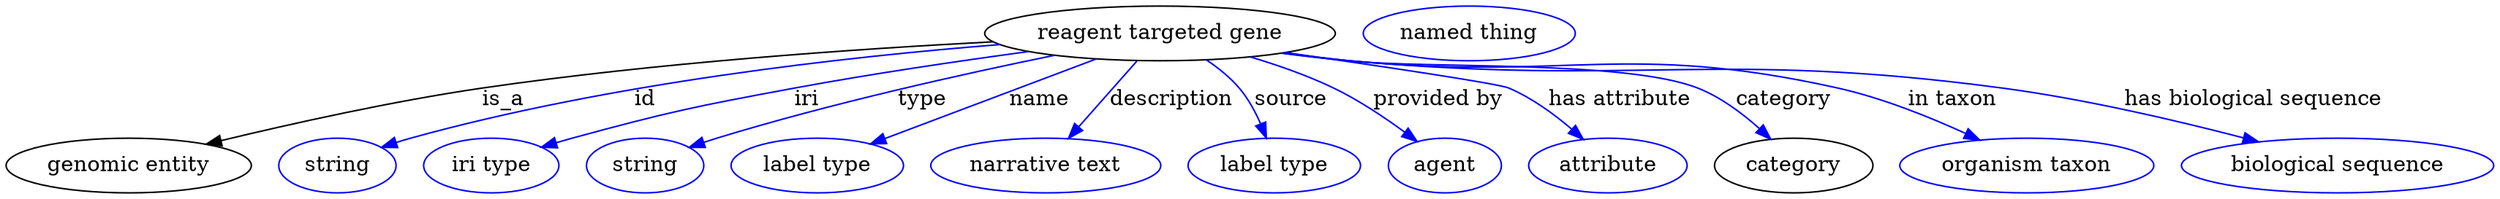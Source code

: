 digraph {
	graph [bb="0,0,1633.3,123"];
	node [label="\N"];
	"reagent targeted gene"	 [height=0.5,
		label="reagent targeted gene",
		pos="757.59,105",
		width=3.1955];
	"genomic entity"	 [height=0.5,
		pos="80.593,18",
		width=2.2387];
	"reagent targeted gene" -> "genomic entity"	 [label=is_a,
		lp="326.59,61.5",
		pos="e,133.2,31.704 646.48,100.2 556.16,95.294 425.66,85.921 312.59,69 254.65,60.328 189.56,45.573 143.11,34.159"];
	id	 [color=blue,
		height=0.5,
		label=string,
		pos="217.59,18",
		width=1.0652];
	"reagent targeted gene" -> id	 [color=blue,
		label=id,
		lp="405.59,61.5",
		pos="e,246.8,29.763 649.21,98.724 548.26,90.797 394.41,73.367 265.59,36 262.61,35.135 259.55,34.172 256.49,33.153",
		style=solid];
	iri	 [color=blue,
		height=0.5,
		label="iri type",
		pos="318.59,18",
		width=1.2277];
	"reagent targeted gene" -> iri	 [color=blue,
		label=iri,
		lp="517.59,61.5",
		pos="e,352.45,29.775 666.85,93.87 619.76,87.578 561.39,78.976 509.59,69 448.09,57.155 432.8,53.252 372.59,36 369.21,35.032 365.73,33.985 \
362.24,32.9",
		style=solid];
	type	 [color=blue,
		height=0.5,
		label=string,
		pos="419.59,18",
		width=1.0652];
	"reagent targeted gene" -> type	 [color=blue,
		label=type,
		lp="601.59,61.5",
		pos="e,448.74,29.77 685.33,90.988 625.95,78.732 539.96,59.274 466.59,36 463.86,35.133 461.06,34.193 458.24,33.212",
		style=solid];
	name	 [color=blue,
		height=0.5,
		label="label type",
		pos="532.59,18",
		width=1.5707];
	"reagent targeted gene" -> name	 [color=blue,
		label=name,
		lp="678.59,61.5",
		pos="e,568.79,31.996 714.21,88.226 675.16,73.127 617.97,51.014 578.24,35.651",
		style=solid];
	description	 [color=blue,
		height=0.5,
		label="narrative text",
		pos="682.59,18",
		width=2.0943];
	"reagent targeted gene" -> description	 [color=blue,
		label=description,
		lp="765.59,61.5",
		pos="e,697.86,35.706 742.05,86.974 731.22,74.409 716.61,57.466 704.59,43.517",
		style=solid];
	source	 [color=blue,
		height=0.5,
		label="label type",
		pos="832.59,18",
		width=1.5707];
	"reagent targeted gene" -> source	 [color=blue,
		label=source,
		lp="845.09,61.5",
		pos="e,827.49,36.365 789.43,87.649 797.07,82.402 804.71,76.116 810.59,69 816.18,62.236 820.58,53.837 823.92,45.819",
		style=solid];
	"provided by"	 [color=blue,
		height=0.5,
		label=agent,
		pos="944.59,18",
		width=1.0291];
	"reagent targeted gene" -> "provided by"	 [color=blue,
		label="provided by",
		lp="941.09,61.5",
		pos="e,926.08,33.855 819.53,89.797 837.44,84.341 856.7,77.411 873.59,69 889.31,61.177 905.32,50.012 918.14,40.122",
		style=solid];
	"has attribute"	 [color=blue,
		height=0.5,
		label=attribute,
		pos="1051.6,18",
		width=1.4443];
	"reagent targeted gene" -> "has attribute"	 [color=blue,
		label="has attribute",
		lp="1059.6,61.5",
		pos="e,1035,35.242 842.2,92.791 904.94,83.57 980.75,72.008 987.59,69 1002.1,62.607 1016.2,52.064 1027.4,42.219",
		style=solid];
	category	 [height=0.5,
		pos="1173.6,18",
		width=1.4443];
	"reagent targeted gene" -> category	 [color=blue,
		label=category,
		lp="1167.6,61.5",
		pos="e,1158,35.179 839.54,92.329 853.55,90.385 867.97,88.522 881.59,87 932.32,81.33 1063.2,87.909 1110.6,69 1125.4,63.085 1139.5,52.396 \
1150.5,42.325",
		style=solid];
	"in taxon"	 [color=blue,
		height=0.5,
		label="organism taxon",
		pos="1326.6,18",
		width=2.3109];
	"reagent targeted gene" -> "in taxon"	 [color=blue,
		label="in taxon",
		lp="1278.6,61.5",
		pos="e,1294.7,34.737 838.51,92.204 852.83,90.238 867.63,88.401 881.59,87 1024.2,72.691 1063.9,100.9 1203.6,69 1231.9,62.533 1262.1,50.124 \
1285.4,39.165",
		style=solid];
	"has biological sequence"	 [color=blue,
		height=0.5,
		label="biological sequence",
		pos="1530.6,18",
		width=2.8525];
	"reagent targeted gene" -> "has biological sequence"	 [color=blue,
		label="has biological sequence",
		lp="1477.1,61.5",
		pos="e,1477.1,33.41 838.16,92.085 852.59,90.12 867.51,88.313 881.59,87 1072,69.238 1122.1,94.804 1311.6,69 1364.7,61.769 1423.8,47.624 \
1467.3,36.061",
		style=solid];
	"named thing_category"	 [color=blue,
		height=0.5,
		label="named thing",
		pos="960.59,105",
		width=1.9318];
}
